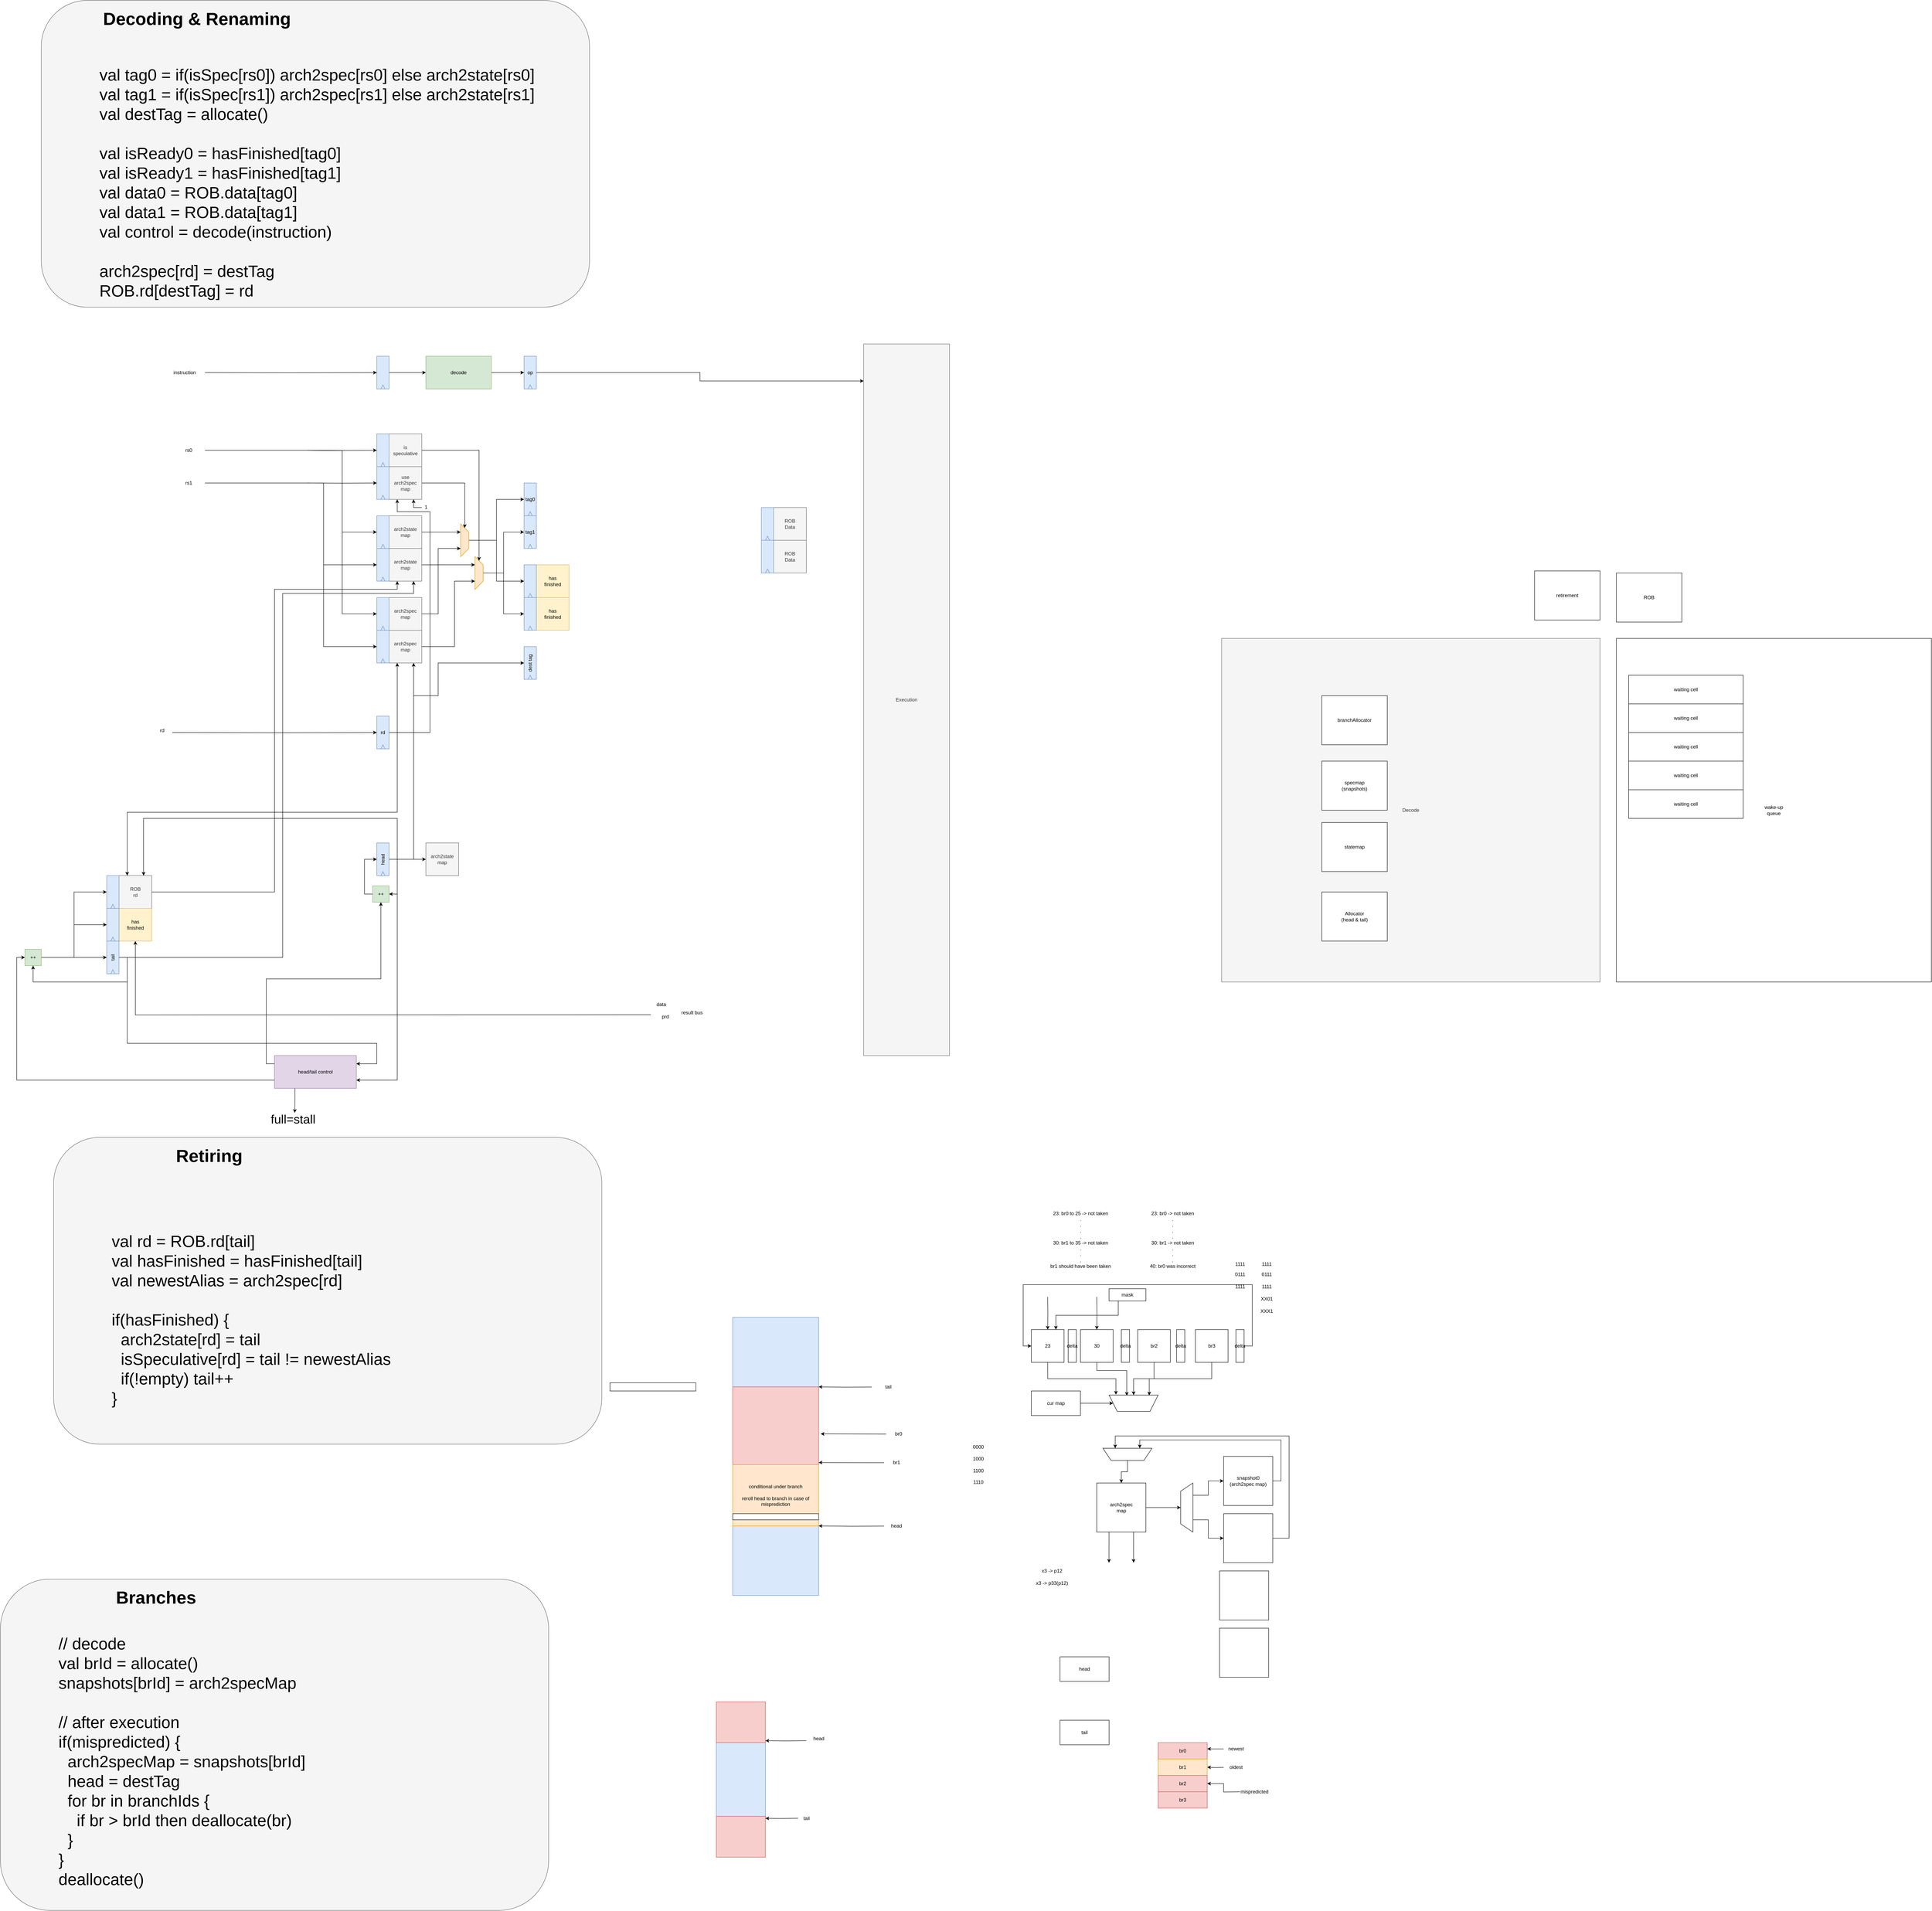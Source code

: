 <mxfile version="20.7.4" type="device"><diagram id="__g0TfonTzCmBBWyso2h" name="Page-1"><mxGraphModel dx="4358" dy="3464" grid="1" gridSize="10" guides="1" tooltips="1" connect="1" arrows="1" fold="1" page="1" pageScale="1" pageWidth="850" pageHeight="1100" math="0" shadow="0"><root><mxCell id="0"/><mxCell id="1" parent="0"/><mxCell id="Qv8bskhtYxNWibmQk5ua-137" value="Decode" style="rounded=0;whiteSpace=wrap;html=1;fillColor=#f5f5f5;fontColor=#333333;strokeColor=#666666;" parent="1" vertex="1"><mxGeometry x="2235.09" y="940" width="924.91" height="840" as="geometry"/></mxCell><mxCell id="7qlLy7Mz_lEwMJBJuUpn-19" value="" style="rounded=1;whiteSpace=wrap;html=1;fontSize=40;fillColor=#f5f5f5;fontColor=#333333;strokeColor=#666666;" parent="1" vertex="1"><mxGeometry x="-650.09" y="-620" width="1340.09" height="750" as="geometry"/></mxCell><mxCell id="EKfL-BwjNIBpNO0MJgjR-17" style="edgeStyle=orthogonalEdgeStyle;rounded=0;orthogonalLoop=1;jettySize=auto;html=1;exitX=1;exitY=0.5;exitDx=0;exitDy=0;entryX=0;entryY=0.5;entryDx=0;entryDy=0;" parent="1" source="EKfL-BwjNIBpNO0MJgjR-1" target="EKfL-BwjNIBpNO0MJgjR-14" edge="1"><mxGeometry relative="1" as="geometry"/></mxCell><mxCell id="EKfL-BwjNIBpNO0MJgjR-1" value="is&lt;br&gt;speculative" style="rounded=0;whiteSpace=wrap;html=1;fillColor=#f5f5f5;fontColor=#333333;strokeColor=#666666;" parent="1" vertex="1"><mxGeometry x="200" y="440" width="80" height="80" as="geometry"/></mxCell><mxCell id="EKfL-BwjNIBpNO0MJgjR-16" style="edgeStyle=orthogonalEdgeStyle;rounded=0;orthogonalLoop=1;jettySize=auto;html=1;exitX=1;exitY=0.5;exitDx=0;exitDy=0;entryX=0;entryY=0.5;entryDx=0;entryDy=0;" parent="1" source="EKfL-BwjNIBpNO0MJgjR-2" target="EKfL-BwjNIBpNO0MJgjR-12" edge="1"><mxGeometry relative="1" as="geometry"><Array as="points"><mxPoint x="385" y="560"/></Array></mxGeometry></mxCell><mxCell id="Qv8bskhtYxNWibmQk5ua-10" style="edgeStyle=orthogonalEdgeStyle;rounded=0;orthogonalLoop=1;jettySize=auto;html=1;exitX=0.75;exitY=1;exitDx=0;exitDy=0;entryX=0.75;entryY=1;entryDx=0;entryDy=0;" parent="1" target="EKfL-BwjNIBpNO0MJgjR-2" edge="1"><mxGeometry relative="1" as="geometry"><mxPoint x="280" y="620" as="sourcePoint"/></mxGeometry></mxCell><mxCell id="EKfL-BwjNIBpNO0MJgjR-2" value="use&lt;br style=&quot;border-color: var(--border-color);&quot;&gt;arch2spec&lt;br style=&quot;border-color: var(--border-color);&quot;&gt;map" style="rounded=0;whiteSpace=wrap;html=1;fillColor=#f5f5f5;fontColor=#333333;strokeColor=#666666;" parent="1" vertex="1"><mxGeometry x="200" y="520" width="80" height="80" as="geometry"/></mxCell><mxCell id="EKfL-BwjNIBpNO0MJgjR-25" style="edgeStyle=orthogonalEdgeStyle;rounded=0;orthogonalLoop=1;jettySize=auto;html=1;exitX=1;exitY=0.5;exitDx=0;exitDy=0;entryX=0.75;entryY=1;entryDx=0;entryDy=0;" parent="1" source="EKfL-BwjNIBpNO0MJgjR-4" target="EKfL-BwjNIBpNO0MJgjR-14" edge="1"><mxGeometry relative="1" as="geometry"><Array as="points"><mxPoint x="360" y="960"/><mxPoint x="360" y="800"/></Array></mxGeometry></mxCell><mxCell id="EKfL-BwjNIBpNO0MJgjR-4" value="arch2spec&lt;br&gt;map" style="rounded=0;whiteSpace=wrap;html=1;fillColor=#f5f5f5;strokeColor=#666666;fontColor=#333333;" parent="1" vertex="1"><mxGeometry x="200" y="920" width="80" height="80" as="geometry"/></mxCell><mxCell id="EKfL-BwjNIBpNO0MJgjR-24" style="edgeStyle=orthogonalEdgeStyle;rounded=0;orthogonalLoop=1;jettySize=auto;html=1;exitX=1;exitY=0.5;exitDx=0;exitDy=0;entryX=0.75;entryY=1;entryDx=0;entryDy=0;" parent="1" source="EKfL-BwjNIBpNO0MJgjR-5" target="EKfL-BwjNIBpNO0MJgjR-12" edge="1"><mxGeometry relative="1" as="geometry"><Array as="points"><mxPoint x="320" y="880"/><mxPoint x="320" y="720"/></Array></mxGeometry></mxCell><mxCell id="EKfL-BwjNIBpNO0MJgjR-5" value="arch2spec&lt;br&gt;map" style="rounded=0;whiteSpace=wrap;html=1;fillColor=#f5f5f5;strokeColor=#666666;fontColor=#333333;" parent="1" vertex="1"><mxGeometry x="200" y="840" width="80" height="80" as="geometry"/></mxCell><mxCell id="EKfL-BwjNIBpNO0MJgjR-22" style="edgeStyle=orthogonalEdgeStyle;rounded=0;orthogonalLoop=1;jettySize=auto;html=1;exitX=1;exitY=0.5;exitDx=0;exitDy=0;entryX=0.25;entryY=1;entryDx=0;entryDy=0;" parent="1" source="EKfL-BwjNIBpNO0MJgjR-6" target="EKfL-BwjNIBpNO0MJgjR-12" edge="1"><mxGeometry relative="1" as="geometry"/></mxCell><mxCell id="EKfL-BwjNIBpNO0MJgjR-6" value="arch2state&lt;br&gt;map" style="rounded=0;whiteSpace=wrap;html=1;fillColor=#f5f5f5;fontColor=#333333;strokeColor=#666666;" parent="1" vertex="1"><mxGeometry x="200" y="640" width="80" height="80" as="geometry"/></mxCell><mxCell id="EKfL-BwjNIBpNO0MJgjR-23" style="edgeStyle=orthogonalEdgeStyle;rounded=0;orthogonalLoop=1;jettySize=auto;html=1;exitX=1;exitY=0.5;exitDx=0;exitDy=0;entryX=0.25;entryY=1;entryDx=0;entryDy=0;" parent="1" source="EKfL-BwjNIBpNO0MJgjR-7" target="EKfL-BwjNIBpNO0MJgjR-14" edge="1"><mxGeometry relative="1" as="geometry"/></mxCell><mxCell id="EKfL-BwjNIBpNO0MJgjR-7" value="arch2state&lt;br&gt;map" style="rounded=0;whiteSpace=wrap;html=1;fillColor=#f5f5f5;fontColor=#333333;strokeColor=#666666;" parent="1" vertex="1"><mxGeometry x="200" y="720" width="80" height="80" as="geometry"/></mxCell><mxCell id="EKfL-BwjNIBpNO0MJgjR-8" value="ROB&lt;br&gt;Data" style="rounded=0;whiteSpace=wrap;html=1;fillColor=#f5f5f5;fontColor=#333333;strokeColor=#666666;" parent="1" vertex="1"><mxGeometry x="1140" y="620" width="80" height="80" as="geometry"/></mxCell><mxCell id="EKfL-BwjNIBpNO0MJgjR-9" value="ROB&lt;br&gt;Data" style="rounded=0;whiteSpace=wrap;html=1;fillColor=#f5f5f5;fontColor=#333333;strokeColor=#666666;" parent="1" vertex="1"><mxGeometry x="1140" y="700" width="80" height="80" as="geometry"/></mxCell><mxCell id="EKfL-BwjNIBpNO0MJgjR-10" value="has&lt;br&gt;finished" style="rounded=0;whiteSpace=wrap;html=1;fillColor=#fff2cc;strokeColor=#d6b656;" parent="1" vertex="1"><mxGeometry x="560" y="760" width="80" height="80" as="geometry"/></mxCell><mxCell id="EKfL-BwjNIBpNO0MJgjR-11" value="has&lt;br style=&quot;border-color: var(--border-color);&quot;&gt;finished" style="rounded=0;whiteSpace=wrap;html=1;fillColor=#fff2cc;strokeColor=#d6b656;" parent="1" vertex="1"><mxGeometry x="560" y="840" width="80" height="80" as="geometry"/></mxCell><mxCell id="EKfL-BwjNIBpNO0MJgjR-55" style="edgeStyle=orthogonalEdgeStyle;rounded=0;orthogonalLoop=1;jettySize=auto;html=1;exitX=0.5;exitY=0;exitDx=0;exitDy=0;entryX=0;entryY=0.5;entryDx=0;entryDy=0;" parent="1" source="EKfL-BwjNIBpNO0MJgjR-12" target="EKfL-BwjNIBpNO0MJgjR-45" edge="1"><mxGeometry relative="1" as="geometry"/></mxCell><mxCell id="EKfL-BwjNIBpNO0MJgjR-56" style="edgeStyle=orthogonalEdgeStyle;rounded=0;orthogonalLoop=1;jettySize=auto;html=1;exitX=0.5;exitY=0;exitDx=0;exitDy=0;entryX=0;entryY=0.5;entryDx=0;entryDy=0;" parent="1" source="EKfL-BwjNIBpNO0MJgjR-12" target="EKfL-BwjNIBpNO0MJgjR-49" edge="1"><mxGeometry relative="1" as="geometry"/></mxCell><mxCell id="EKfL-BwjNIBpNO0MJgjR-12" value="" style="shape=trapezoid;perimeter=trapezoidPerimeter;whiteSpace=wrap;html=1;fixedSize=1;rotation=90;fillColor=#ffe6cc;strokeColor=#d79b00;" parent="1" vertex="1"><mxGeometry x="345" y="690" width="80" height="20" as="geometry"/></mxCell><mxCell id="EKfL-BwjNIBpNO0MJgjR-53" style="edgeStyle=orthogonalEdgeStyle;rounded=0;orthogonalLoop=1;jettySize=auto;html=1;exitX=0.5;exitY=0;exitDx=0;exitDy=0;entryX=0;entryY=0.5;entryDx=0;entryDy=0;" parent="1" source="EKfL-BwjNIBpNO0MJgjR-14" target="EKfL-BwjNIBpNO0MJgjR-47" edge="1"><mxGeometry relative="1" as="geometry"/></mxCell><mxCell id="EKfL-BwjNIBpNO0MJgjR-54" style="edgeStyle=orthogonalEdgeStyle;rounded=0;orthogonalLoop=1;jettySize=auto;html=1;exitX=0.5;exitY=0;exitDx=0;exitDy=0;entryX=0;entryY=0.5;entryDx=0;entryDy=0;" parent="1" source="EKfL-BwjNIBpNO0MJgjR-14" target="EKfL-BwjNIBpNO0MJgjR-51" edge="1"><mxGeometry relative="1" as="geometry"/></mxCell><mxCell id="EKfL-BwjNIBpNO0MJgjR-14" value="" style="shape=trapezoid;perimeter=trapezoidPerimeter;whiteSpace=wrap;html=1;fixedSize=1;rotation=90;fillColor=#ffe6cc;strokeColor=#d79b00;" parent="1" vertex="1"><mxGeometry x="380" y="770" width="80" height="20" as="geometry"/></mxCell><mxCell id="EKfL-BwjNIBpNO0MJgjR-136" style="edgeStyle=orthogonalEdgeStyle;rounded=0;orthogonalLoop=1;jettySize=auto;html=1;exitX=0;exitY=0.5;exitDx=0;exitDy=0;entryX=0;entryY=0.5;entryDx=0;entryDy=0;" parent="1" target="EKfL-BwjNIBpNO0MJgjR-31" edge="1"><mxGeometry relative="1" as="geometry"><mxPoint y="479.889" as="sourcePoint"/></mxGeometry></mxCell><mxCell id="EKfL-BwjNIBpNO0MJgjR-31" value="" style="rounded=0;whiteSpace=wrap;html=1;fillColor=#dae8fc;strokeColor=#6c8ebf;" parent="1" vertex="1"><mxGeometry x="170" y="440" width="30" height="80" as="geometry"/></mxCell><mxCell id="EKfL-BwjNIBpNO0MJgjR-32" value="" style="triangle;whiteSpace=wrap;html=1;rotation=-90;fillColor=#dae8fc;strokeColor=#6c8ebf;" parent="1" vertex="1"><mxGeometry x="180" y="510" width="10" height="10" as="geometry"/></mxCell><mxCell id="EKfL-BwjNIBpNO0MJgjR-137" style="edgeStyle=orthogonalEdgeStyle;rounded=0;orthogonalLoop=1;jettySize=auto;html=1;exitX=0;exitY=0.5;exitDx=0;exitDy=0;entryX=0;entryY=0.5;entryDx=0;entryDy=0;" parent="1" target="EKfL-BwjNIBpNO0MJgjR-33" edge="1"><mxGeometry relative="1" as="geometry"><mxPoint y="559.889" as="sourcePoint"/></mxGeometry></mxCell><mxCell id="EKfL-BwjNIBpNO0MJgjR-33" value="" style="rounded=0;whiteSpace=wrap;html=1;fillColor=#dae8fc;strokeColor=#6c8ebf;" parent="1" vertex="1"><mxGeometry x="170" y="520" width="30" height="80" as="geometry"/></mxCell><mxCell id="EKfL-BwjNIBpNO0MJgjR-34" value="" style="triangle;whiteSpace=wrap;html=1;rotation=-90;fillColor=#dae8fc;strokeColor=#6c8ebf;" parent="1" vertex="1"><mxGeometry x="180" y="590" width="10" height="10" as="geometry"/></mxCell><mxCell id="EKfL-BwjNIBpNO0MJgjR-138" style="edgeStyle=orthogonalEdgeStyle;rounded=0;orthogonalLoop=1;jettySize=auto;html=1;exitX=0;exitY=0.5;exitDx=0;exitDy=0;entryX=0;entryY=0.5;entryDx=0;entryDy=0;" parent="1" target="EKfL-BwjNIBpNO0MJgjR-35" edge="1"><mxGeometry relative="1" as="geometry"><mxPoint y="480" as="sourcePoint"/></mxGeometry></mxCell><mxCell id="EKfL-BwjNIBpNO0MJgjR-35" value="" style="rounded=0;whiteSpace=wrap;html=1;fillColor=#dae8fc;strokeColor=#6c8ebf;" parent="1" vertex="1"><mxGeometry x="170" y="640" width="30" height="80" as="geometry"/></mxCell><mxCell id="EKfL-BwjNIBpNO0MJgjR-36" value="" style="triangle;whiteSpace=wrap;html=1;rotation=-90;fillColor=#dae8fc;strokeColor=#6c8ebf;" parent="1" vertex="1"><mxGeometry x="180" y="710" width="10" height="10" as="geometry"/></mxCell><mxCell id="EKfL-BwjNIBpNO0MJgjR-139" style="edgeStyle=orthogonalEdgeStyle;rounded=0;orthogonalLoop=1;jettySize=auto;html=1;exitX=0;exitY=0.5;exitDx=0;exitDy=0;entryX=0;entryY=0.5;entryDx=0;entryDy=0;" parent="1" target="EKfL-BwjNIBpNO0MJgjR-37" edge="1"><mxGeometry relative="1" as="geometry"><mxPoint y="560" as="sourcePoint"/><Array as="points"><mxPoint x="40" y="560"/><mxPoint x="40" y="760"/></Array></mxGeometry></mxCell><mxCell id="EKfL-BwjNIBpNO0MJgjR-37" value="" style="rounded=0;whiteSpace=wrap;html=1;fillColor=#dae8fc;strokeColor=#6c8ebf;" parent="1" vertex="1"><mxGeometry x="170" y="720" width="30" height="80" as="geometry"/></mxCell><mxCell id="EKfL-BwjNIBpNO0MJgjR-38" value="" style="triangle;whiteSpace=wrap;html=1;rotation=-90;fillColor=#dae8fc;strokeColor=#6c8ebf;" parent="1" vertex="1"><mxGeometry x="180" y="790" width="10" height="10" as="geometry"/></mxCell><mxCell id="EKfL-BwjNIBpNO0MJgjR-140" style="edgeStyle=orthogonalEdgeStyle;rounded=0;orthogonalLoop=1;jettySize=auto;html=1;exitX=0;exitY=0.5;exitDx=0;exitDy=0;entryX=0;entryY=0.5;entryDx=0;entryDy=0;" parent="1" target="EKfL-BwjNIBpNO0MJgjR-39" edge="1"><mxGeometry relative="1" as="geometry"><mxPoint y="480" as="sourcePoint"/></mxGeometry></mxCell><mxCell id="EKfL-BwjNIBpNO0MJgjR-39" value="" style="rounded=0;whiteSpace=wrap;html=1;fillColor=#dae8fc;strokeColor=#6c8ebf;" parent="1" vertex="1"><mxGeometry x="170" y="840" width="30" height="80" as="geometry"/></mxCell><mxCell id="EKfL-BwjNIBpNO0MJgjR-40" value="" style="triangle;whiteSpace=wrap;html=1;rotation=-90;fillColor=#dae8fc;strokeColor=#6c8ebf;" parent="1" vertex="1"><mxGeometry x="180" y="910" width="10" height="10" as="geometry"/></mxCell><mxCell id="EKfL-BwjNIBpNO0MJgjR-141" style="edgeStyle=orthogonalEdgeStyle;rounded=0;orthogonalLoop=1;jettySize=auto;html=1;exitX=0;exitY=0.5;exitDx=0;exitDy=0;entryX=0;entryY=0.5;entryDx=0;entryDy=0;" parent="1" target="EKfL-BwjNIBpNO0MJgjR-41" edge="1"><mxGeometry relative="1" as="geometry"><mxPoint y="560" as="sourcePoint"/><Array as="points"><mxPoint x="40" y="560"/><mxPoint x="40" y="960"/></Array></mxGeometry></mxCell><mxCell id="EKfL-BwjNIBpNO0MJgjR-41" value="" style="rounded=0;whiteSpace=wrap;html=1;fillColor=#dae8fc;strokeColor=#6c8ebf;" parent="1" vertex="1"><mxGeometry x="170" y="920" width="30" height="80" as="geometry"/></mxCell><mxCell id="EKfL-BwjNIBpNO0MJgjR-42" value="" style="triangle;whiteSpace=wrap;html=1;rotation=-90;fillColor=#dae8fc;strokeColor=#6c8ebf;" parent="1" vertex="1"><mxGeometry x="180" y="990" width="10" height="10" as="geometry"/></mxCell><mxCell id="EKfL-BwjNIBpNO0MJgjR-45" value="tag0" style="rounded=0;whiteSpace=wrap;html=1;fillColor=#dae8fc;strokeColor=#6c8ebf;" parent="1" vertex="1"><mxGeometry x="530" y="560" width="30" height="80" as="geometry"/></mxCell><mxCell id="EKfL-BwjNIBpNO0MJgjR-46" value="" style="triangle;whiteSpace=wrap;html=1;rotation=-90;fillColor=#dae8fc;strokeColor=#6c8ebf;" parent="1" vertex="1"><mxGeometry x="540" y="630" width="10" height="10" as="geometry"/></mxCell><mxCell id="EKfL-BwjNIBpNO0MJgjR-47" value="tag1" style="rounded=0;whiteSpace=wrap;html=1;fillColor=#dae8fc;strokeColor=#6c8ebf;" parent="1" vertex="1"><mxGeometry x="530" y="640" width="30" height="80" as="geometry"/></mxCell><mxCell id="EKfL-BwjNIBpNO0MJgjR-48" value="" style="triangle;whiteSpace=wrap;html=1;rotation=-90;fillColor=#dae8fc;strokeColor=#6c8ebf;" parent="1" vertex="1"><mxGeometry x="540" y="710" width="10" height="10" as="geometry"/></mxCell><mxCell id="EKfL-BwjNIBpNO0MJgjR-49" value="" style="rounded=0;whiteSpace=wrap;html=1;fillColor=#dae8fc;strokeColor=#6c8ebf;" parent="1" vertex="1"><mxGeometry x="530" y="760" width="30" height="80" as="geometry"/></mxCell><mxCell id="EKfL-BwjNIBpNO0MJgjR-50" value="" style="triangle;whiteSpace=wrap;html=1;rotation=-90;fillColor=#dae8fc;strokeColor=#6c8ebf;" parent="1" vertex="1"><mxGeometry x="540" y="830" width="10" height="10" as="geometry"/></mxCell><mxCell id="EKfL-BwjNIBpNO0MJgjR-51" value="" style="rounded=0;whiteSpace=wrap;html=1;fillColor=#dae8fc;strokeColor=#6c8ebf;" parent="1" vertex="1"><mxGeometry x="530" y="840" width="30" height="80" as="geometry"/></mxCell><mxCell id="EKfL-BwjNIBpNO0MJgjR-52" value="" style="triangle;whiteSpace=wrap;html=1;rotation=-90;fillColor=#dae8fc;strokeColor=#6c8ebf;" parent="1" vertex="1"><mxGeometry x="540" y="910" width="10" height="10" as="geometry"/></mxCell><mxCell id="EKfL-BwjNIBpNO0MJgjR-73" style="edgeStyle=orthogonalEdgeStyle;rounded=0;orthogonalLoop=1;jettySize=auto;html=1;exitX=1;exitY=0.5;exitDx=0;exitDy=0;entryX=0;entryY=0.5;entryDx=0;entryDy=0;" parent="1" source="EKfL-BwjNIBpNO0MJgjR-149" target="EKfL-BwjNIBpNO0MJgjR-71" edge="1"><mxGeometry relative="1" as="geometry"><mxPoint x="395" y="1520" as="sourcePoint"/><Array as="points"><mxPoint x="260" y="1480"/><mxPoint x="260" y="1080"/><mxPoint x="320" y="1080"/><mxPoint x="320" y="1000"/></Array></mxGeometry></mxCell><mxCell id="EKfL-BwjNIBpNO0MJgjR-74" style="edgeStyle=orthogonalEdgeStyle;rounded=0;orthogonalLoop=1;jettySize=auto;html=1;exitX=1;exitY=0.5;exitDx=0;exitDy=0;entryX=0.75;entryY=1;entryDx=0;entryDy=0;" parent="1" source="EKfL-BwjNIBpNO0MJgjR-149" target="EKfL-BwjNIBpNO0MJgjR-4" edge="1"><mxGeometry relative="1" as="geometry"><mxPoint x="395" y="1520" as="sourcePoint"/><mxPoint x="260" y="1080" as="targetPoint"/><Array as="points"><mxPoint x="260" y="1480"/></Array></mxGeometry></mxCell><mxCell id="EKfL-BwjNIBpNO0MJgjR-71" value="dest tag" style="rounded=0;whiteSpace=wrap;html=1;fillColor=#dae8fc;strokeColor=#6c8ebf;horizontal=0;" parent="1" vertex="1"><mxGeometry x="530" y="960" width="30" height="80" as="geometry"/></mxCell><mxCell id="EKfL-BwjNIBpNO0MJgjR-72" value="" style="triangle;whiteSpace=wrap;html=1;rotation=-90;fillColor=#dae8fc;strokeColor=#6c8ebf;" parent="1" vertex="1"><mxGeometry x="540" y="1030" width="10" height="10" as="geometry"/></mxCell><mxCell id="EKfL-BwjNIBpNO0MJgjR-118" style="edgeStyle=orthogonalEdgeStyle;rounded=0;orthogonalLoop=1;jettySize=auto;html=1;exitX=1;exitY=0.5;exitDx=0;exitDy=0;entryX=0.5;entryY=1;entryDx=0;entryDy=0;" parent="1" source="EKfL-BwjNIBpNO0MJgjR-96" target="EKfL-BwjNIBpNO0MJgjR-99" edge="1"><mxGeometry relative="1" as="geometry"><mxPoint x="-640" y="1810" as="targetPoint"/><Array as="points"><mxPoint x="-440" y="1720"/><mxPoint x="-440" y="1780"/><mxPoint x="-670" y="1780"/></Array></mxGeometry></mxCell><mxCell id="7qlLy7Mz_lEwMJBJuUpn-13" style="edgeStyle=orthogonalEdgeStyle;rounded=0;orthogonalLoop=1;jettySize=auto;html=1;exitX=1;exitY=0.5;exitDx=0;exitDy=0;entryX=1;entryY=0.25;entryDx=0;entryDy=0;" parent="1" source="EKfL-BwjNIBpNO0MJgjR-96" target="7qlLy7Mz_lEwMJBJuUpn-11" edge="1"><mxGeometry relative="1" as="geometry"><Array as="points"><mxPoint x="-440" y="1720"/><mxPoint x="-440" y="1930"/><mxPoint x="170" y="1930"/><mxPoint x="170" y="1980"/></Array></mxGeometry></mxCell><mxCell id="EKfL-BwjNIBpNO0MJgjR-96" value="tail" style="rounded=0;whiteSpace=wrap;html=1;fillColor=#dae8fc;strokeColor=#6c8ebf;horizontal=0;" parent="1" vertex="1"><mxGeometry x="-490.09" y="1680" width="30" height="80" as="geometry"/></mxCell><mxCell id="EKfL-BwjNIBpNO0MJgjR-97" value="" style="triangle;whiteSpace=wrap;html=1;rotation=-90;fillColor=#dae8fc;strokeColor=#6c8ebf;" parent="1" vertex="1"><mxGeometry x="-480.09" y="1750" width="10" height="10" as="geometry"/></mxCell><mxCell id="EKfL-BwjNIBpNO0MJgjR-119" style="edgeStyle=orthogonalEdgeStyle;rounded=0;orthogonalLoop=1;jettySize=auto;html=1;exitX=1;exitY=0.5;exitDx=0;exitDy=0;entryX=0;entryY=0.5;entryDx=0;entryDy=0;" parent="1" source="EKfL-BwjNIBpNO0MJgjR-99" target="EKfL-BwjNIBpNO0MJgjR-96" edge="1"><mxGeometry relative="1" as="geometry"><Array as="points"><mxPoint x="-620" y="1720"/><mxPoint x="-620" y="1720"/></Array></mxGeometry></mxCell><mxCell id="EKfL-BwjNIBpNO0MJgjR-120" style="edgeStyle=orthogonalEdgeStyle;rounded=0;orthogonalLoop=1;jettySize=auto;html=1;exitX=1;exitY=0.5;exitDx=0;exitDy=0;entryX=0;entryY=0.5;entryDx=0;entryDy=0;" parent="1" source="EKfL-BwjNIBpNO0MJgjR-99" target="EKfL-BwjNIBpNO0MJgjR-101" edge="1"><mxGeometry relative="1" as="geometry"><Array as="points"><mxPoint x="-570" y="1720"/><mxPoint x="-570" y="1560"/></Array></mxGeometry></mxCell><mxCell id="EKfL-BwjNIBpNO0MJgjR-176" style="edgeStyle=orthogonalEdgeStyle;rounded=0;orthogonalLoop=1;jettySize=auto;html=1;exitX=1;exitY=0.5;exitDx=0;exitDy=0;entryX=0;entryY=0.5;entryDx=0;entryDy=0;" parent="1" source="EKfL-BwjNIBpNO0MJgjR-99" target="EKfL-BwjNIBpNO0MJgjR-174" edge="1"><mxGeometry x="-0.091" y="-15" relative="1" as="geometry"><Array as="points"><mxPoint x="-650" y="1720"/><mxPoint x="-570" y="1720"/><mxPoint x="-570" y="1640"/></Array><mxPoint as="offset"/></mxGeometry></mxCell><mxCell id="EKfL-BwjNIBpNO0MJgjR-99" value="++" style="rounded=0;whiteSpace=wrap;html=1;fillColor=#d5e8d4;strokeColor=#82b366;" parent="1" vertex="1"><mxGeometry x="-690.09" y="1700" width="40" height="40" as="geometry"/></mxCell><mxCell id="EKfL-BwjNIBpNO0MJgjR-100" value="ROB&lt;br&gt;rd" style="rounded=0;whiteSpace=wrap;html=1;fillColor=#f5f5f5;fontColor=#333333;strokeColor=#666666;" parent="1" vertex="1"><mxGeometry x="-460.09" y="1520" width="80" height="80" as="geometry"/></mxCell><mxCell id="EKfL-BwjNIBpNO0MJgjR-101" value="" style="rounded=0;whiteSpace=wrap;html=1;fillColor=#dae8fc;strokeColor=#6c8ebf;" parent="1" vertex="1"><mxGeometry x="-490.09" y="1520" width="30" height="80" as="geometry"/></mxCell><mxCell id="EKfL-BwjNIBpNO0MJgjR-102" value="" style="triangle;whiteSpace=wrap;html=1;rotation=-90;fillColor=#dae8fc;strokeColor=#6c8ebf;" parent="1" vertex="1"><mxGeometry x="-480.09" y="1590" width="10" height="10" as="geometry"/></mxCell><mxCell id="EKfL-BwjNIBpNO0MJgjR-121" style="edgeStyle=orthogonalEdgeStyle;rounded=0;orthogonalLoop=1;jettySize=auto;html=1;exitX=1;exitY=0.5;exitDx=0;exitDy=0;entryX=0.75;entryY=1;entryDx=0;entryDy=0;" parent="1" source="EKfL-BwjNIBpNO0MJgjR-96" target="EKfL-BwjNIBpNO0MJgjR-7" edge="1"><mxGeometry relative="1" as="geometry"><mxPoint x="-80.09" y="1719.857" as="targetPoint"/><Array as="points"><mxPoint x="-60" y="1720"/><mxPoint x="-60" y="830"/><mxPoint x="260" y="830"/></Array><mxPoint x="-270.09" y="1720" as="sourcePoint"/></mxGeometry></mxCell><mxCell id="EKfL-BwjNIBpNO0MJgjR-128" style="edgeStyle=orthogonalEdgeStyle;rounded=0;orthogonalLoop=1;jettySize=auto;html=1;exitX=1;exitY=0.5;exitDx=0;exitDy=0;entryX=0;entryY=0.5;entryDx=0;entryDy=0;" parent="1" source="EKfL-BwjNIBpNO0MJgjR-129" target="EKfL-BwjNIBpNO0MJgjR-132" edge="1"><mxGeometry relative="1" as="geometry"/></mxCell><mxCell id="7qlLy7Mz_lEwMJBJuUpn-25" style="edgeStyle=orthogonalEdgeStyle;rounded=0;orthogonalLoop=1;jettySize=auto;html=1;fontSize=43;entryX=0;entryY=0.5;entryDx=0;entryDy=0;" parent="1" target="EKfL-BwjNIBpNO0MJgjR-129" edge="1"><mxGeometry relative="1" as="geometry"><mxPoint x="-250" y="290" as="sourcePoint"/></mxGeometry></mxCell><mxCell id="EKfL-BwjNIBpNO0MJgjR-129" value="" style="rounded=0;whiteSpace=wrap;html=1;fillColor=#dae8fc;strokeColor=#6c8ebf;" parent="1" vertex="1"><mxGeometry x="170" y="250" width="30" height="80" as="geometry"/></mxCell><mxCell id="EKfL-BwjNIBpNO0MJgjR-130" value="" style="triangle;whiteSpace=wrap;html=1;rotation=-90;fillColor=#dae8fc;strokeColor=#6c8ebf;" parent="1" vertex="1"><mxGeometry x="180" y="320" width="10" height="10" as="geometry"/></mxCell><mxCell id="EKfL-BwjNIBpNO0MJgjR-131" style="edgeStyle=orthogonalEdgeStyle;rounded=0;orthogonalLoop=1;jettySize=auto;html=1;exitX=1;exitY=0.5;exitDx=0;exitDy=0;entryX=0;entryY=0.5;entryDx=0;entryDy=0;" parent="1" source="EKfL-BwjNIBpNO0MJgjR-132" target="EKfL-BwjNIBpNO0MJgjR-133" edge="1"><mxGeometry relative="1" as="geometry"/></mxCell><mxCell id="EKfL-BwjNIBpNO0MJgjR-132" value="decode" style="rounded=0;whiteSpace=wrap;html=1;fillColor=#d5e8d4;strokeColor=#82b366;" parent="1" vertex="1"><mxGeometry x="290" y="250" width="160" height="80" as="geometry"/></mxCell><mxCell id="7qlLy7Mz_lEwMJBJuUpn-2" style="edgeStyle=orthogonalEdgeStyle;rounded=0;orthogonalLoop=1;jettySize=auto;html=1;exitX=1;exitY=0.5;exitDx=0;exitDy=0;entryX=0;entryY=0.052;entryDx=0;entryDy=0;entryPerimeter=0;" parent="1" source="EKfL-BwjNIBpNO0MJgjR-133" target="7qlLy7Mz_lEwMJBJuUpn-1" edge="1"><mxGeometry relative="1" as="geometry"/></mxCell><mxCell id="EKfL-BwjNIBpNO0MJgjR-133" value="op" style="rounded=0;whiteSpace=wrap;html=1;fillColor=#dae8fc;strokeColor=#6c8ebf;" parent="1" vertex="1"><mxGeometry x="530" y="250" width="30" height="80" as="geometry"/></mxCell><mxCell id="EKfL-BwjNIBpNO0MJgjR-134" value="" style="triangle;whiteSpace=wrap;html=1;rotation=-90;fillColor=#dae8fc;strokeColor=#6c8ebf;" parent="1" vertex="1"><mxGeometry x="540" y="320" width="10" height="10" as="geometry"/></mxCell><mxCell id="EKfL-BwjNIBpNO0MJgjR-144" style="edgeStyle=orthogonalEdgeStyle;rounded=0;orthogonalLoop=1;jettySize=auto;html=1;entryX=0;entryY=0.5;entryDx=0;entryDy=0;" parent="1" target="EKfL-BwjNIBpNO0MJgjR-142" edge="1"><mxGeometry relative="1" as="geometry"><mxPoint x="-330" y="1170" as="sourcePoint"/></mxGeometry></mxCell><mxCell id="EKfL-BwjNIBpNO0MJgjR-145" style="edgeStyle=orthogonalEdgeStyle;rounded=0;orthogonalLoop=1;jettySize=auto;html=1;exitX=1;exitY=0.5;exitDx=0;exitDy=0;entryX=0.25;entryY=1;entryDx=0;entryDy=0;" parent="1" source="EKfL-BwjNIBpNO0MJgjR-142" target="EKfL-BwjNIBpNO0MJgjR-4" edge="1"><mxGeometry relative="1" as="geometry"><mxPoint x="220" y="1080" as="targetPoint"/></mxGeometry></mxCell><mxCell id="EKfL-BwjNIBpNO0MJgjR-160" style="edgeStyle=orthogonalEdgeStyle;rounded=0;orthogonalLoop=1;jettySize=auto;html=1;exitX=1;exitY=0.5;exitDx=0;exitDy=0;entryX=0.25;entryY=0;entryDx=0;entryDy=0;" parent="1" source="EKfL-BwjNIBpNO0MJgjR-142" target="EKfL-BwjNIBpNO0MJgjR-100" edge="1"><mxGeometry relative="1" as="geometry"/></mxCell><mxCell id="Qv8bskhtYxNWibmQk5ua-13" style="edgeStyle=orthogonalEdgeStyle;rounded=0;orthogonalLoop=1;jettySize=auto;html=1;exitX=1;exitY=0.5;exitDx=0;exitDy=0;entryX=0.25;entryY=1;entryDx=0;entryDy=0;" parent="1" source="EKfL-BwjNIBpNO0MJgjR-142" target="EKfL-BwjNIBpNO0MJgjR-2" edge="1"><mxGeometry relative="1" as="geometry"><Array as="points"><mxPoint x="300" y="1170"/><mxPoint x="300" y="630"/><mxPoint x="220" y="630"/></Array></mxGeometry></mxCell><mxCell id="EKfL-BwjNIBpNO0MJgjR-142" value="rd" style="rounded=0;whiteSpace=wrap;html=1;fillColor=#dae8fc;strokeColor=#6c8ebf;" parent="1" vertex="1"><mxGeometry x="170" y="1130" width="30" height="80" as="geometry"/></mxCell><mxCell id="EKfL-BwjNIBpNO0MJgjR-143" value="" style="triangle;whiteSpace=wrap;html=1;rotation=-90;fillColor=#dae8fc;strokeColor=#6c8ebf;" parent="1" vertex="1"><mxGeometry x="180" y="1200" width="10" height="10" as="geometry"/></mxCell><mxCell id="EKfL-BwjNIBpNO0MJgjR-146" value="rs0" style="text;html=1;align=center;verticalAlign=middle;resizable=0;points=[];autosize=1;strokeColor=none;fillColor=none;" parent="1" vertex="1"><mxGeometry x="-310.09" y="465" width="40" height="30" as="geometry"/></mxCell><mxCell id="EKfL-BwjNIBpNO0MJgjR-147" value="rs1" style="text;html=1;align=center;verticalAlign=middle;resizable=0;points=[];autosize=1;strokeColor=none;fillColor=none;" parent="1" vertex="1"><mxGeometry x="-310.09" y="545" width="40" height="30" as="geometry"/></mxCell><mxCell id="EKfL-BwjNIBpNO0MJgjR-148" value="rd" style="text;html=1;align=center;verticalAlign=middle;resizable=0;points=[];autosize=1;strokeColor=none;fillColor=none;" parent="1" vertex="1"><mxGeometry x="-370" y="1150" width="30" height="30" as="geometry"/></mxCell><mxCell id="EKfL-BwjNIBpNO0MJgjR-152" style="edgeStyle=orthogonalEdgeStyle;rounded=0;orthogonalLoop=1;jettySize=auto;html=1;exitX=1;exitY=0.5;exitDx=0;exitDy=0;entryX=1;entryY=0.5;entryDx=0;entryDy=0;" parent="1" source="EKfL-BwjNIBpNO0MJgjR-149" target="EKfL-BwjNIBpNO0MJgjR-151" edge="1"><mxGeometry relative="1" as="geometry"/></mxCell><mxCell id="EKfL-BwjNIBpNO0MJgjR-161" style="edgeStyle=orthogonalEdgeStyle;rounded=0;orthogonalLoop=1;jettySize=auto;html=1;exitX=1;exitY=0.5;exitDx=0;exitDy=0;entryX=0.75;entryY=0;entryDx=0;entryDy=0;" parent="1" source="EKfL-BwjNIBpNO0MJgjR-149" target="EKfL-BwjNIBpNO0MJgjR-100" edge="1"><mxGeometry relative="1" as="geometry"><Array as="points"><mxPoint x="220" y="1480"/><mxPoint x="220" y="1380"/><mxPoint x="-400" y="1380"/></Array></mxGeometry></mxCell><mxCell id="7qlLy7Mz_lEwMJBJuUpn-12" style="edgeStyle=orthogonalEdgeStyle;rounded=0;orthogonalLoop=1;jettySize=auto;html=1;exitX=1;exitY=0.5;exitDx=0;exitDy=0;entryX=1;entryY=0.75;entryDx=0;entryDy=0;" parent="1" source="EKfL-BwjNIBpNO0MJgjR-149" target="7qlLy7Mz_lEwMJBJuUpn-11" edge="1"><mxGeometry relative="1" as="geometry"/></mxCell><mxCell id="Qv8bskhtYxNWibmQk5ua-128" style="edgeStyle=orthogonalEdgeStyle;rounded=0;orthogonalLoop=1;jettySize=auto;html=1;exitX=1;exitY=0.5;exitDx=0;exitDy=0;entryX=0;entryY=0.5;entryDx=0;entryDy=0;" parent="1" source="EKfL-BwjNIBpNO0MJgjR-149" target="Qv8bskhtYxNWibmQk5ua-127" edge="1"><mxGeometry relative="1" as="geometry"/></mxCell><mxCell id="EKfL-BwjNIBpNO0MJgjR-149" value="head" style="rounded=0;whiteSpace=wrap;html=1;fillColor=#dae8fc;strokeColor=#6c8ebf;horizontal=0;" parent="1" vertex="1"><mxGeometry x="170" y="1440" width="30" height="80" as="geometry"/></mxCell><mxCell id="EKfL-BwjNIBpNO0MJgjR-150" value="" style="triangle;whiteSpace=wrap;html=1;rotation=-90;fillColor=#dae8fc;strokeColor=#6c8ebf;" parent="1" vertex="1"><mxGeometry x="180" y="1510" width="10" height="10" as="geometry"/></mxCell><mxCell id="EKfL-BwjNIBpNO0MJgjR-153" style="edgeStyle=orthogonalEdgeStyle;rounded=0;orthogonalLoop=1;jettySize=auto;html=1;exitX=0;exitY=0.5;exitDx=0;exitDy=0;entryX=0;entryY=0.5;entryDx=0;entryDy=0;" parent="1" source="EKfL-BwjNIBpNO0MJgjR-151" target="EKfL-BwjNIBpNO0MJgjR-149" edge="1"><mxGeometry relative="1" as="geometry"/></mxCell><mxCell id="EKfL-BwjNIBpNO0MJgjR-151" value="++" style="rounded=0;whiteSpace=wrap;html=1;fillColor=#d5e8d4;strokeColor=#82b366;" parent="1" vertex="1"><mxGeometry x="160" y="1545" width="40" height="40" as="geometry"/></mxCell><mxCell id="EKfL-BwjNIBpNO0MJgjR-159" style="edgeStyle=orthogonalEdgeStyle;rounded=0;orthogonalLoop=1;jettySize=auto;html=1;entryX=0.25;entryY=1;entryDx=0;entryDy=0;exitX=1;exitY=0.5;exitDx=0;exitDy=0;" parent="1" source="EKfL-BwjNIBpNO0MJgjR-100" target="EKfL-BwjNIBpNO0MJgjR-7" edge="1"><mxGeometry relative="1" as="geometry"><Array as="points"><mxPoint x="-80" y="1560"/><mxPoint x="-80" y="820"/><mxPoint x="220" y="820"/></Array><mxPoint x="-80" y="1340" as="sourcePoint"/></mxGeometry></mxCell><mxCell id="EKfL-BwjNIBpNO0MJgjR-182" style="edgeStyle=orthogonalEdgeStyle;rounded=0;orthogonalLoop=1;jettySize=auto;html=1;entryX=0.5;entryY=1;entryDx=0;entryDy=0;" parent="1" target="EKfL-BwjNIBpNO0MJgjR-173" edge="1"><mxGeometry relative="1" as="geometry"><mxPoint x="840" y="1860" as="sourcePoint"/></mxGeometry></mxCell><mxCell id="EKfL-BwjNIBpNO0MJgjR-173" value="has&lt;br&gt;finished" style="rounded=0;whiteSpace=wrap;html=1;fillColor=#fff2cc;strokeColor=#d6b656;" parent="1" vertex="1"><mxGeometry x="-460.09" y="1600" width="80" height="80" as="geometry"/></mxCell><mxCell id="EKfL-BwjNIBpNO0MJgjR-174" value="" style="rounded=0;whiteSpace=wrap;html=1;fillColor=#dae8fc;strokeColor=#6c8ebf;" parent="1" vertex="1"><mxGeometry x="-490.09" y="1600" width="30" height="80" as="geometry"/></mxCell><mxCell id="EKfL-BwjNIBpNO0MJgjR-175" value="" style="triangle;whiteSpace=wrap;html=1;rotation=-90;fillColor=#dae8fc;strokeColor=#6c8ebf;" parent="1" vertex="1"><mxGeometry x="-480.09" y="1670" width="10" height="10" as="geometry"/></mxCell><mxCell id="7qlLy7Mz_lEwMJBJuUpn-1" value="Execution" style="rounded=0;whiteSpace=wrap;html=1;fillColor=#f5f5f5;fontColor=#333333;strokeColor=#666666;" parent="1" vertex="1"><mxGeometry x="1360" y="220" width="210" height="1740" as="geometry"/></mxCell><mxCell id="EKfL-BwjNIBpNO0MJgjR-186" value="prd" style="text;html=1;align=center;verticalAlign=middle;resizable=0;points=[];autosize=1;strokeColor=none;fillColor=none;" parent="1" vertex="1"><mxGeometry x="855" y="1850" width="40" height="30" as="geometry"/></mxCell><mxCell id="EKfL-BwjNIBpNO0MJgjR-190" value="data" style="text;html=1;align=center;verticalAlign=middle;resizable=0;points=[];autosize=1;strokeColor=none;fillColor=none;" parent="1" vertex="1"><mxGeometry x="840" y="1820" width="50" height="30" as="geometry"/></mxCell><mxCell id="7qlLy7Mz_lEwMJBJuUpn-10" value="result bus" style="text;html=1;align=center;verticalAlign=middle;resizable=0;points=[];autosize=1;strokeColor=none;fillColor=none;" parent="1" vertex="1"><mxGeometry x="900" y="1840" width="80" height="30" as="geometry"/></mxCell><mxCell id="7qlLy7Mz_lEwMJBJuUpn-14" style="edgeStyle=orthogonalEdgeStyle;rounded=0;orthogonalLoop=1;jettySize=auto;html=1;exitX=0;exitY=0.25;exitDx=0;exitDy=0;entryX=0.5;entryY=1;entryDx=0;entryDy=0;" parent="1" source="7qlLy7Mz_lEwMJBJuUpn-11" target="EKfL-BwjNIBpNO0MJgjR-151" edge="1"><mxGeometry relative="1" as="geometry"/></mxCell><mxCell id="7qlLy7Mz_lEwMJBJuUpn-15" style="edgeStyle=orthogonalEdgeStyle;rounded=0;orthogonalLoop=1;jettySize=auto;html=1;exitX=0;exitY=0.75;exitDx=0;exitDy=0;entryX=0;entryY=0.5;entryDx=0;entryDy=0;" parent="1" source="7qlLy7Mz_lEwMJBJuUpn-11" target="EKfL-BwjNIBpNO0MJgjR-99" edge="1"><mxGeometry relative="1" as="geometry"/></mxCell><mxCell id="7qlLy7Mz_lEwMJBJuUpn-16" style="edgeStyle=orthogonalEdgeStyle;rounded=0;orthogonalLoop=1;jettySize=auto;html=1;exitX=0.25;exitY=1;exitDx=0;exitDy=0;" parent="1" source="7qlLy7Mz_lEwMJBJuUpn-11" edge="1"><mxGeometry relative="1" as="geometry"><mxPoint x="-30.476" y="2100" as="targetPoint"/></mxGeometry></mxCell><mxCell id="7qlLy7Mz_lEwMJBJuUpn-11" value="head/tail control" style="rounded=0;whiteSpace=wrap;html=1;fillColor=#e1d5e7;strokeColor=#9673a6;" parent="1" vertex="1"><mxGeometry x="-80.09" y="1960" width="200.09" height="80" as="geometry"/></mxCell><mxCell id="7qlLy7Mz_lEwMJBJuUpn-17" value="full=stall" style="text;html=1;align=center;verticalAlign=middle;resizable=0;points=[];autosize=1;strokeColor=none;fillColor=none;fontSize=30;" parent="1" vertex="1"><mxGeometry x="-100" y="2090" width="130" height="50" as="geometry"/></mxCell><mxCell id="7qlLy7Mz_lEwMJBJuUpn-18" value="val tag0 = if(isSpec[rs0]) arch2spec[rs0] else arch2state[rs0]&lt;br&gt;val tag1 = if(isSpec[rs1]) arch2spec[rs1] else arch2state[rs1]&lt;br&gt;val destTag = allocate()&lt;br&gt;&lt;br&gt;val isReady0 = hasFinished[tag0]&lt;br&gt;val isReady1 = hasFinished[tag1]&lt;br&gt;val data0 = ROB.data[tag0]&lt;br&gt;val data1 = ROB.data[tag1]&lt;br&gt;val control = decode(instruction)&lt;br&gt;&lt;br&gt;arch2spec[rd] = destTag&lt;br&gt;ROB.rd[destTag] = rd" style="text;html=1;align=left;verticalAlign=middle;resizable=0;points=[];autosize=1;strokeColor=none;fillColor=none;fontSize=40;" parent="1" vertex="1"><mxGeometry x="-510.09" y="-470" width="1090" height="590" as="geometry"/></mxCell><mxCell id="7qlLy7Mz_lEwMJBJuUpn-20" value="Decoding &amp;amp; Renaming" style="text;html=1;align=center;verticalAlign=middle;resizable=0;points=[];autosize=1;strokeColor=none;fillColor=none;fontSize=43;fontStyle=1" parent="1" vertex="1"><mxGeometry x="-510.09" y="-610" width="480" height="70" as="geometry"/></mxCell><mxCell id="7qlLy7Mz_lEwMJBJuUpn-21" value="" style="rounded=1;whiteSpace=wrap;html=1;fontSize=40;fillColor=#f5f5f5;fontColor=#333333;strokeColor=#666666;" parent="1" vertex="1"><mxGeometry x="-620" y="2160" width="1340.09" height="750" as="geometry"/></mxCell><mxCell id="7qlLy7Mz_lEwMJBJuUpn-22" value="val rd = ROB.rd[tail]&lt;br&gt;val hasFinished = hasFinished[tail]&lt;br&gt;val newestAlias = arch2spec[rd]&lt;br&gt;&lt;br&gt;if(hasFinished) {&lt;br&gt;&amp;nbsp; arch2state[rd] = tail&lt;br&gt;&amp;nbsp; isSpeculative[rd] = tail != newestAlias&lt;br&gt;&amp;nbsp; if(!empty) tail++&lt;br&gt;}" style="text;html=1;align=left;verticalAlign=middle;resizable=0;points=[];autosize=1;strokeColor=none;fillColor=none;fontSize=40;" parent="1" vertex="1"><mxGeometry x="-480" y="2380" width="710" height="450" as="geometry"/></mxCell><mxCell id="7qlLy7Mz_lEwMJBJuUpn-23" value="Retiring" style="text;html=1;align=center;verticalAlign=middle;resizable=0;points=[];autosize=1;strokeColor=none;fillColor=none;fontSize=43;fontStyle=1" parent="1" vertex="1"><mxGeometry x="-335" y="2170" width="190" height="70" as="geometry"/></mxCell><mxCell id="7qlLy7Mz_lEwMJBJuUpn-26" value="instruction" style="text;html=1;align=center;verticalAlign=middle;resizable=0;points=[];autosize=1;strokeColor=none;fillColor=none;fontSize=12;" parent="1" vertex="1"><mxGeometry x="-340" y="275" width="80" height="30" as="geometry"/></mxCell><mxCell id="7qlLy7Mz_lEwMJBJuUpn-27" value="" style="endArrow=none;html=1;rounded=0;fontSize=12;" parent="1" edge="1"><mxGeometry width="50" height="50" relative="1" as="geometry"><mxPoint x="-250" y="480" as="sourcePoint"/><mxPoint y="480" as="targetPoint"/></mxGeometry></mxCell><mxCell id="7qlLy7Mz_lEwMJBJuUpn-28" value="" style="endArrow=none;html=1;rounded=0;fontSize=12;" parent="1" edge="1"><mxGeometry width="50" height="50" relative="1" as="geometry"><mxPoint x="-250" y="560" as="sourcePoint"/><mxPoint y="560" as="targetPoint"/></mxGeometry></mxCell><mxCell id="Qv8bskhtYxNWibmQk5ua-6" value="" style="rounded=0;whiteSpace=wrap;html=1;fillColor=#dae8fc;strokeColor=#6c8ebf;" parent="1" vertex="1"><mxGeometry x="1110" y="620" width="30" height="80" as="geometry"/></mxCell><mxCell id="Qv8bskhtYxNWibmQk5ua-7" value="" style="triangle;whiteSpace=wrap;html=1;rotation=-90;fillColor=#dae8fc;strokeColor=#6c8ebf;" parent="1" vertex="1"><mxGeometry x="1120" y="690" width="10" height="10" as="geometry"/></mxCell><mxCell id="Qv8bskhtYxNWibmQk5ua-8" value="" style="rounded=0;whiteSpace=wrap;html=1;fillColor=#dae8fc;strokeColor=#6c8ebf;" parent="1" vertex="1"><mxGeometry x="1110" y="700" width="30" height="80" as="geometry"/></mxCell><mxCell id="Qv8bskhtYxNWibmQk5ua-9" value="" style="triangle;whiteSpace=wrap;html=1;rotation=-90;fillColor=#dae8fc;strokeColor=#6c8ebf;" parent="1" vertex="1"><mxGeometry x="1120" y="770" width="10" height="10" as="geometry"/></mxCell><mxCell id="Qv8bskhtYxNWibmQk5ua-11" value="1" style="text;html=1;align=center;verticalAlign=middle;resizable=0;points=[];autosize=1;strokeColor=none;fillColor=none;" parent="1" vertex="1"><mxGeometry x="275" y="604" width="30" height="30" as="geometry"/></mxCell><mxCell id="Qv8bskhtYxNWibmQk5ua-14" value="23: br0 to 25 -&amp;gt; not taken&lt;br&gt;.&lt;br&gt;.&lt;br&gt;.&lt;br&gt;.&lt;br&gt;30: br1 to 35 -&amp;gt; not taken&lt;br&gt;.&lt;br&gt;.&lt;br&gt;.&lt;br&gt;br1 should have been taken" style="text;html=1;align=center;verticalAlign=middle;resizable=0;points=[];autosize=1;strokeColor=none;fillColor=none;" parent="1" vertex="1"><mxGeometry x="1804.91" y="2330" width="170" height="160" as="geometry"/></mxCell><mxCell id="Qv8bskhtYxNWibmQk5ua-21" style="edgeStyle=orthogonalEdgeStyle;rounded=0;orthogonalLoop=1;jettySize=auto;html=1;exitX=0.5;exitY=1;exitDx=0;exitDy=0;entryX=0.86;entryY=1.027;entryDx=0;entryDy=0;entryPerimeter=0;" parent="1" source="Qv8bskhtYxNWibmQk5ua-15" target="Qv8bskhtYxNWibmQk5ua-20" edge="1"><mxGeometry relative="1" as="geometry"/></mxCell><mxCell id="Qv8bskhtYxNWibmQk5ua-27" style="edgeStyle=orthogonalEdgeStyle;rounded=0;orthogonalLoop=1;jettySize=auto;html=1;exitX=0.5;exitY=0;exitDx=0;exitDy=0;entryX=0.5;entryY=0;entryDx=0;entryDy=0;" parent="1" target="Qv8bskhtYxNWibmQk5ua-15" edge="1"><mxGeometry relative="1" as="geometry"><mxPoint x="1809.822" y="2550" as="sourcePoint"/></mxGeometry></mxCell><mxCell id="Qv8bskhtYxNWibmQk5ua-15" value="23" style="rounded=0;whiteSpace=wrap;html=1;" parent="1" vertex="1"><mxGeometry x="1770" y="2630" width="79.91" height="80" as="geometry"/></mxCell><mxCell id="Qv8bskhtYxNWibmQk5ua-23" style="edgeStyle=orthogonalEdgeStyle;rounded=0;orthogonalLoop=1;jettySize=auto;html=1;exitX=0.5;exitY=1;exitDx=0;exitDy=0;entryX=0.639;entryY=0.96;entryDx=0;entryDy=0;entryPerimeter=0;" parent="1" source="Qv8bskhtYxNWibmQk5ua-16" target="Qv8bskhtYxNWibmQk5ua-20" edge="1"><mxGeometry relative="1" as="geometry"><Array as="points"><mxPoint x="1929.91" y="2730"/><mxPoint x="2002.91" y="2730"/></Array></mxGeometry></mxCell><mxCell id="Qv8bskhtYxNWibmQk5ua-28" style="edgeStyle=orthogonalEdgeStyle;rounded=0;orthogonalLoop=1;jettySize=auto;html=1;exitX=0.5;exitY=0;exitDx=0;exitDy=0;entryX=0.5;entryY=0;entryDx=0;entryDy=0;" parent="1" target="Qv8bskhtYxNWibmQk5ua-16" edge="1"><mxGeometry relative="1" as="geometry"><mxPoint x="1929.822" y="2550" as="sourcePoint"/></mxGeometry></mxCell><mxCell id="Qv8bskhtYxNWibmQk5ua-16" value="30" style="rounded=0;whiteSpace=wrap;html=1;" parent="1" vertex="1"><mxGeometry x="1890" y="2630" width="79.91" height="80" as="geometry"/></mxCell><mxCell id="Qv8bskhtYxNWibmQk5ua-26" value="" style="edgeStyle=orthogonalEdgeStyle;rounded=0;orthogonalLoop=1;jettySize=auto;html=1;" parent="1" source="Qv8bskhtYxNWibmQk5ua-19" target="Qv8bskhtYxNWibmQk5ua-20" edge="1"><mxGeometry relative="1" as="geometry"/></mxCell><mxCell id="Qv8bskhtYxNWibmQk5ua-19" value="cur map" style="rounded=0;whiteSpace=wrap;html=1;" parent="1" vertex="1"><mxGeometry x="1770" y="2780" width="120" height="60" as="geometry"/></mxCell><mxCell id="Qv8bskhtYxNWibmQk5ua-20" value="" style="shape=trapezoid;perimeter=trapezoidPerimeter;whiteSpace=wrap;html=1;fixedSize=1;direction=west;" parent="1" vertex="1"><mxGeometry x="1959.91" y="2790" width="120" height="40" as="geometry"/></mxCell><mxCell id="Qv8bskhtYxNWibmQk5ua-34" style="edgeStyle=orthogonalEdgeStyle;rounded=0;orthogonalLoop=1;jettySize=auto;html=1;exitX=0.5;exitY=1;exitDx=0;exitDy=0;" parent="1" source="Qv8bskhtYxNWibmQk5ua-32" target="Qv8bskhtYxNWibmQk5ua-20" edge="1"><mxGeometry relative="1" as="geometry"/></mxCell><mxCell id="Qv8bskhtYxNWibmQk5ua-32" value="br2" style="rounded=0;whiteSpace=wrap;html=1;" parent="1" vertex="1"><mxGeometry x="2029.91" y="2630" width="79.91" height="80" as="geometry"/></mxCell><mxCell id="Qv8bskhtYxNWibmQk5ua-35" style="edgeStyle=orthogonalEdgeStyle;rounded=0;orthogonalLoop=1;jettySize=auto;html=1;exitX=0.5;exitY=1;exitDx=0;exitDy=0;entryX=0.181;entryY=0.975;entryDx=0;entryDy=0;entryPerimeter=0;" parent="1" source="Qv8bskhtYxNWibmQk5ua-33" target="Qv8bskhtYxNWibmQk5ua-20" edge="1"><mxGeometry relative="1" as="geometry"/></mxCell><mxCell id="Qv8bskhtYxNWibmQk5ua-33" value="br3" style="rounded=0;whiteSpace=wrap;html=1;" parent="1" vertex="1"><mxGeometry x="2170.91" y="2630" width="79.91" height="80" as="geometry"/></mxCell><mxCell id="Qv8bskhtYxNWibmQk5ua-36" value="23: br0 -&amp;gt; not taken&lt;br&gt;.&lt;br&gt;.&lt;br&gt;.&lt;br&gt;.&lt;br&gt;30: br1 -&amp;gt; not taken&lt;br&gt;.&lt;br&gt;.&lt;br&gt;.&lt;br&gt;40: br0 was incorrect" style="text;html=1;align=center;verticalAlign=middle;resizable=0;points=[];autosize=1;strokeColor=none;fillColor=none;" parent="1" vertex="1"><mxGeometry x="2049.91" y="2330" width="130" height="160" as="geometry"/></mxCell><mxCell id="Qv8bskhtYxNWibmQk5ua-39" style="edgeStyle=orthogonalEdgeStyle;rounded=0;orthogonalLoop=1;jettySize=auto;html=1;exitX=0.25;exitY=1;exitDx=0;exitDy=0;entryX=0.75;entryY=0;entryDx=0;entryDy=0;" parent="1" source="Qv8bskhtYxNWibmQk5ua-38" target="Qv8bskhtYxNWibmQk5ua-15" edge="1"><mxGeometry relative="1" as="geometry"/></mxCell><mxCell id="Qv8bskhtYxNWibmQk5ua-38" value="mask" style="rounded=0;whiteSpace=wrap;html=1;" parent="1" vertex="1"><mxGeometry x="1959.91" y="2530" width="90.09" height="30" as="geometry"/></mxCell><mxCell id="Qv8bskhtYxNWibmQk5ua-40" value="1111" style="text;html=1;align=center;verticalAlign=middle;resizable=0;points=[];autosize=1;strokeColor=none;fillColor=none;" parent="1" vertex="1"><mxGeometry x="2255" y="2455" width="50" height="30" as="geometry"/></mxCell><mxCell id="Qv8bskhtYxNWibmQk5ua-41" value="0111" style="text;html=1;align=center;verticalAlign=middle;resizable=0;points=[];autosize=1;strokeColor=none;fillColor=none;" parent="1" vertex="1"><mxGeometry x="2255" y="2480" width="50" height="30" as="geometry"/></mxCell><mxCell id="Qv8bskhtYxNWibmQk5ua-44" value="1111" style="text;html=1;align=center;verticalAlign=middle;resizable=0;points=[];autosize=1;strokeColor=none;fillColor=none;" parent="1" vertex="1"><mxGeometry x="2255" y="2510" width="50" height="30" as="geometry"/></mxCell><mxCell id="Qv8bskhtYxNWibmQk5ua-45" value="1111" style="text;html=1;align=center;verticalAlign=middle;resizable=0;points=[];autosize=1;strokeColor=none;fillColor=none;" parent="1" vertex="1"><mxGeometry x="2320" y="2455" width="50" height="30" as="geometry"/></mxCell><mxCell id="Qv8bskhtYxNWibmQk5ua-46" value="0111" style="text;html=1;align=center;verticalAlign=middle;resizable=0;points=[];autosize=1;strokeColor=none;fillColor=none;" parent="1" vertex="1"><mxGeometry x="2320" y="2480" width="50" height="30" as="geometry"/></mxCell><mxCell id="Qv8bskhtYxNWibmQk5ua-47" value="1111" style="text;html=1;align=center;verticalAlign=middle;resizable=0;points=[];autosize=1;strokeColor=none;fillColor=none;" parent="1" vertex="1"><mxGeometry x="2320" y="2510" width="50" height="30" as="geometry"/></mxCell><mxCell id="Qv8bskhtYxNWibmQk5ua-48" value="XX01" style="text;html=1;align=center;verticalAlign=middle;resizable=0;points=[];autosize=1;strokeColor=none;fillColor=none;" parent="1" vertex="1"><mxGeometry x="2320" y="2540" width="50" height="30" as="geometry"/></mxCell><mxCell id="Qv8bskhtYxNWibmQk5ua-49" value="XXX1" style="text;html=1;align=center;verticalAlign=middle;resizable=0;points=[];autosize=1;strokeColor=none;fillColor=none;" parent="1" vertex="1"><mxGeometry x="2320" y="2570" width="50" height="30" as="geometry"/></mxCell><mxCell id="Qv8bskhtYxNWibmQk5ua-50" value="delta" style="rounded=0;whiteSpace=wrap;html=1;" parent="1" vertex="1"><mxGeometry x="1860" y="2630" width="20" height="80" as="geometry"/></mxCell><mxCell id="Qv8bskhtYxNWibmQk5ua-51" value="delta" style="rounded=0;whiteSpace=wrap;html=1;" parent="1" vertex="1"><mxGeometry x="1990" y="2630" width="20" height="80" as="geometry"/></mxCell><mxCell id="Qv8bskhtYxNWibmQk5ua-52" value="delta" style="rounded=0;whiteSpace=wrap;html=1;" parent="1" vertex="1"><mxGeometry x="2125" y="2630" width="20" height="80" as="geometry"/></mxCell><mxCell id="Qv8bskhtYxNWibmQk5ua-54" style="edgeStyle=orthogonalEdgeStyle;rounded=0;orthogonalLoop=1;jettySize=auto;html=1;exitX=1;exitY=0.5;exitDx=0;exitDy=0;entryX=0;entryY=0.5;entryDx=0;entryDy=0;" parent="1" source="Qv8bskhtYxNWibmQk5ua-53" target="Qv8bskhtYxNWibmQk5ua-15" edge="1"><mxGeometry relative="1" as="geometry"><Array as="points"><mxPoint x="2310" y="2670"/><mxPoint x="2310" y="2520"/><mxPoint x="1750" y="2520"/><mxPoint x="1750" y="2670"/></Array></mxGeometry></mxCell><mxCell id="Qv8bskhtYxNWibmQk5ua-53" value="delta" style="rounded=0;whiteSpace=wrap;html=1;" parent="1" vertex="1"><mxGeometry x="2270" y="2630" width="20" height="80" as="geometry"/></mxCell><mxCell id="Qv8bskhtYxNWibmQk5ua-60" style="edgeStyle=orthogonalEdgeStyle;rounded=0;orthogonalLoop=1;jettySize=auto;html=1;exitX=1;exitY=0.5;exitDx=0;exitDy=0;" parent="1" source="Qv8bskhtYxNWibmQk5ua-55" target="Qv8bskhtYxNWibmQk5ua-59" edge="1"><mxGeometry relative="1" as="geometry"/></mxCell><mxCell id="Qv8bskhtYxNWibmQk5ua-130" style="edgeStyle=orthogonalEdgeStyle;rounded=0;orthogonalLoop=1;jettySize=auto;html=1;exitX=0.25;exitY=1;exitDx=0;exitDy=0;" parent="1" source="Qv8bskhtYxNWibmQk5ua-55" edge="1"><mxGeometry relative="1" as="geometry"><mxPoint x="1959.789" y="3200" as="targetPoint"/></mxGeometry></mxCell><mxCell id="Qv8bskhtYxNWibmQk5ua-131" style="edgeStyle=orthogonalEdgeStyle;rounded=0;orthogonalLoop=1;jettySize=auto;html=1;exitX=0.75;exitY=1;exitDx=0;exitDy=0;" parent="1" source="Qv8bskhtYxNWibmQk5ua-55" edge="1"><mxGeometry relative="1" as="geometry"><mxPoint x="2019.789" y="3200" as="targetPoint"/></mxGeometry></mxCell><mxCell id="Qv8bskhtYxNWibmQk5ua-55" value="arch2spec&lt;br&gt;map" style="rounded=0;whiteSpace=wrap;html=1;" parent="1" vertex="1"><mxGeometry x="1929.82" y="3005" width="120.09" height="120" as="geometry"/></mxCell><mxCell id="Qv8bskhtYxNWibmQk5ua-65" style="edgeStyle=orthogonalEdgeStyle;rounded=0;orthogonalLoop=1;jettySize=auto;html=1;exitX=1;exitY=0.5;exitDx=0;exitDy=0;entryX=0.75;entryY=1;entryDx=0;entryDy=0;" parent="1" source="Qv8bskhtYxNWibmQk5ua-56" target="Qv8bskhtYxNWibmQk5ua-63" edge="1"><mxGeometry relative="1" as="geometry"><Array as="points"><mxPoint x="2400" y="3140"/><mxPoint x="2400" y="2890"/><mxPoint x="1975" y="2890"/></Array></mxGeometry></mxCell><mxCell id="Qv8bskhtYxNWibmQk5ua-56" value="" style="rounded=0;whiteSpace=wrap;html=1;" parent="1" vertex="1"><mxGeometry x="2240" y="3080" width="120.09" height="120" as="geometry"/></mxCell><mxCell id="Qv8bskhtYxNWibmQk5ua-64" style="edgeStyle=orthogonalEdgeStyle;rounded=0;orthogonalLoop=1;jettySize=auto;html=1;exitX=1;exitY=0.5;exitDx=0;exitDy=0;entryX=0.25;entryY=1;entryDx=0;entryDy=0;" parent="1" source="Qv8bskhtYxNWibmQk5ua-57" target="Qv8bskhtYxNWibmQk5ua-63" edge="1"><mxGeometry relative="1" as="geometry"/></mxCell><mxCell id="Qv8bskhtYxNWibmQk5ua-57" value="snapshot0&lt;br&gt;(arch2spec map)" style="rounded=0;whiteSpace=wrap;html=1;" parent="1" vertex="1"><mxGeometry x="2240" y="2940" width="120.09" height="120" as="geometry"/></mxCell><mxCell id="Qv8bskhtYxNWibmQk5ua-61" style="edgeStyle=orthogonalEdgeStyle;rounded=0;orthogonalLoop=1;jettySize=auto;html=1;exitX=0.25;exitY=1;exitDx=0;exitDy=0;entryX=0;entryY=0.5;entryDx=0;entryDy=0;" parent="1" source="Qv8bskhtYxNWibmQk5ua-59" target="Qv8bskhtYxNWibmQk5ua-56" edge="1"><mxGeometry relative="1" as="geometry"/></mxCell><mxCell id="Qv8bskhtYxNWibmQk5ua-62" style="edgeStyle=orthogonalEdgeStyle;rounded=0;orthogonalLoop=1;jettySize=auto;html=1;exitX=0.75;exitY=1;exitDx=0;exitDy=0;entryX=0;entryY=0.5;entryDx=0;entryDy=0;" parent="1" source="Qv8bskhtYxNWibmQk5ua-59" target="Qv8bskhtYxNWibmQk5ua-57" edge="1"><mxGeometry relative="1" as="geometry"/></mxCell><mxCell id="Qv8bskhtYxNWibmQk5ua-59" value="" style="shape=trapezoid;perimeter=trapezoidPerimeter;whiteSpace=wrap;html=1;fixedSize=1;rotation=-90;" parent="1" vertex="1"><mxGeometry x="2090" y="3050" width="120" height="30" as="geometry"/></mxCell><mxCell id="Qv8bskhtYxNWibmQk5ua-66" style="edgeStyle=orthogonalEdgeStyle;rounded=0;orthogonalLoop=1;jettySize=auto;html=1;exitX=0.5;exitY=0;exitDx=0;exitDy=0;entryX=0.5;entryY=0;entryDx=0;entryDy=0;" parent="1" source="Qv8bskhtYxNWibmQk5ua-63" target="Qv8bskhtYxNWibmQk5ua-55" edge="1"><mxGeometry relative="1" as="geometry"/></mxCell><mxCell id="Qv8bskhtYxNWibmQk5ua-63" value="" style="shape=trapezoid;perimeter=trapezoidPerimeter;whiteSpace=wrap;html=1;fixedSize=1;rotation=-90;direction=north;" parent="1" vertex="1"><mxGeometry x="1989.95" y="2875" width="30" height="120" as="geometry"/></mxCell><mxCell id="Qv8bskhtYxNWibmQk5ua-67" value="x3 -&amp;gt; p12" style="text;html=1;align=center;verticalAlign=middle;resizable=0;points=[];autosize=1;strokeColor=none;fillColor=none;" parent="1" vertex="1"><mxGeometry x="1785" y="3205" width="70" height="30" as="geometry"/></mxCell><mxCell id="Qv8bskhtYxNWibmQk5ua-68" value="x3 -&amp;gt; p33(p12)" style="text;html=1;align=center;verticalAlign=middle;resizable=0;points=[];autosize=1;strokeColor=none;fillColor=none;" parent="1" vertex="1"><mxGeometry x="1770" y="3235" width="100" height="30" as="geometry"/></mxCell><mxCell id="Qv8bskhtYxNWibmQk5ua-70" style="edgeStyle=orthogonalEdgeStyle;rounded=0;orthogonalLoop=1;jettySize=auto;html=1;exitX=1;exitY=0.25;exitDx=0;exitDy=0;entryX=1;entryY=0.25;entryDx=0;entryDy=0;" parent="1" target="Qv8bskhtYxNWibmQk5ua-69" edge="1"><mxGeometry relative="1" as="geometry"><mxPoint x="1380" y="2770.333" as="sourcePoint"/></mxGeometry></mxCell><mxCell id="Qv8bskhtYxNWibmQk5ua-72" style="edgeStyle=orthogonalEdgeStyle;rounded=0;orthogonalLoop=1;jettySize=auto;html=1;exitX=1;exitY=0.75;exitDx=0;exitDy=0;entryX=1;entryY=0.75;entryDx=0;entryDy=0;" parent="1" target="Qv8bskhtYxNWibmQk5ua-69" edge="1"><mxGeometry relative="1" as="geometry"><mxPoint x="1410" y="3110.333" as="sourcePoint"/></mxGeometry></mxCell><mxCell id="Qv8bskhtYxNWibmQk5ua-69" value="" style="rounded=0;whiteSpace=wrap;html=1;fillColor=#dae8fc;strokeColor=#6c8ebf;" parent="1" vertex="1"><mxGeometry x="1040" y="2600" width="210" height="680" as="geometry"/></mxCell><mxCell id="Qv8bskhtYxNWibmQk5ua-71" value="tail" style="text;html=1;align=center;verticalAlign=middle;resizable=0;points=[];autosize=1;strokeColor=none;fillColor=none;" parent="1" vertex="1"><mxGeometry x="1400" y="2755" width="40" height="30" as="geometry"/></mxCell><mxCell id="Qv8bskhtYxNWibmQk5ua-73" value="head" style="text;html=1;align=center;verticalAlign=middle;resizable=0;points=[];autosize=1;strokeColor=none;fillColor=none;" parent="1" vertex="1"><mxGeometry x="1415" y="3095" width="50" height="30" as="geometry"/></mxCell><mxCell id="Qv8bskhtYxNWibmQk5ua-74" value="" style="rounded=0;whiteSpace=wrap;html=1;fillColor=#f8cecc;strokeColor=#b85450;" parent="1" vertex="1"><mxGeometry x="1040" y="2770" width="210" height="340" as="geometry"/></mxCell><mxCell id="Qv8bskhtYxNWibmQk5ua-77" style="edgeStyle=orthogonalEdgeStyle;rounded=0;orthogonalLoop=1;jettySize=auto;html=1;exitX=1;exitY=0.75;exitDx=0;exitDy=0;entryX=1;entryY=0.75;entryDx=0;entryDy=0;" parent="1" target="Qv8bskhtYxNWibmQk5ua-76" edge="1"><mxGeometry relative="1" as="geometry"><mxPoint x="1200" y="3824.784" as="sourcePoint"/></mxGeometry></mxCell><mxCell id="Qv8bskhtYxNWibmQk5ua-79" style="edgeStyle=orthogonalEdgeStyle;rounded=0;orthogonalLoop=1;jettySize=auto;html=1;exitX=1;exitY=0.25;exitDx=0;exitDy=0;entryX=1;entryY=0.25;entryDx=0;entryDy=0;" parent="1" target="Qv8bskhtYxNWibmQk5ua-76" edge="1"><mxGeometry relative="1" as="geometry"><mxPoint x="1220" y="3635.054" as="sourcePoint"/></mxGeometry></mxCell><mxCell id="Qv8bskhtYxNWibmQk5ua-76" value="" style="rounded=0;whiteSpace=wrap;html=1;fillColor=#dae8fc;strokeColor=#6c8ebf;" parent="1" vertex="1"><mxGeometry x="1000" y="3540" width="120" height="380" as="geometry"/></mxCell><mxCell id="Qv8bskhtYxNWibmQk5ua-78" value="tail" style="text;html=1;align=center;verticalAlign=middle;resizable=0;points=[];autosize=1;strokeColor=none;fillColor=none;" parent="1" vertex="1"><mxGeometry x="1200" y="3810" width="40" height="30" as="geometry"/></mxCell><mxCell id="Qv8bskhtYxNWibmQk5ua-80" value="head" style="text;html=1;align=center;verticalAlign=middle;resizable=0;points=[];autosize=1;strokeColor=none;fillColor=none;" parent="1" vertex="1"><mxGeometry x="1225" y="3615" width="50" height="30" as="geometry"/></mxCell><mxCell id="Qv8bskhtYxNWibmQk5ua-81" value="" style="rounded=0;whiteSpace=wrap;html=1;fillColor=#f8cecc;strokeColor=#b85450;" parent="1" vertex="1"><mxGeometry x="1000" y="3540" width="120" height="100" as="geometry"/></mxCell><mxCell id="Qv8bskhtYxNWibmQk5ua-82" value="" style="rounded=0;whiteSpace=wrap;html=1;fillColor=#f8cecc;strokeColor=#b85450;" parent="1" vertex="1"><mxGeometry x="1000" y="3820" width="120" height="100" as="geometry"/></mxCell><mxCell id="Qv8bskhtYxNWibmQk5ua-83" style="edgeStyle=orthogonalEdgeStyle;rounded=0;orthogonalLoop=1;jettySize=auto;html=1;exitX=1;exitY=0.75;exitDx=0;exitDy=0;entryX=1;entryY=0.75;entryDx=0;entryDy=0;" parent="1" edge="1"><mxGeometry relative="1" as="geometry"><mxPoint x="1250.0" y="2955" as="targetPoint"/><mxPoint x="1410.0" y="2955.333" as="sourcePoint"/><Array as="points"><mxPoint x="1250" y="2955"/></Array></mxGeometry></mxCell><mxCell id="Qv8bskhtYxNWibmQk5ua-84" value="br1" style="text;html=1;align=center;verticalAlign=middle;resizable=0;points=[];autosize=1;strokeColor=none;fillColor=none;" parent="1" vertex="1"><mxGeometry x="1420" y="2940" width="40" height="30" as="geometry"/></mxCell><mxCell id="Qv8bskhtYxNWibmQk5ua-85" value="conditional under branch&lt;br&gt;&lt;br&gt;reroll head to branch in case of misprediction" style="rounded=0;whiteSpace=wrap;html=1;fillColor=#ffe6cc;strokeColor=#d79b00;" parent="1" vertex="1"><mxGeometry x="1040" y="2960" width="210" height="150" as="geometry"/></mxCell><mxCell id="Qv8bskhtYxNWibmQk5ua-86" value="" style="rounded=0;whiteSpace=wrap;html=1;" parent="1" vertex="1"><mxGeometry x="2230" y="3220" width="120.09" height="120" as="geometry"/></mxCell><mxCell id="Qv8bskhtYxNWibmQk5ua-87" value="" style="rounded=0;whiteSpace=wrap;html=1;" parent="1" vertex="1"><mxGeometry x="2230" y="3360" width="120.09" height="120" as="geometry"/></mxCell><mxCell id="Qv8bskhtYxNWibmQk5ua-88" value="head" style="rounded=0;whiteSpace=wrap;html=1;" parent="1" vertex="1"><mxGeometry x="1840" y="3430" width="120" height="60" as="geometry"/></mxCell><mxCell id="Qv8bskhtYxNWibmQk5ua-89" value="tail" style="rounded=0;whiteSpace=wrap;html=1;" parent="1" vertex="1"><mxGeometry x="1840" y="3585" width="120" height="60" as="geometry"/></mxCell><mxCell id="Qv8bskhtYxNWibmQk5ua-90" value="" style="rounded=1;whiteSpace=wrap;html=1;fontSize=40;fillColor=#f5f5f5;fontColor=#333333;strokeColor=#666666;" parent="1" vertex="1"><mxGeometry x="-750" y="3240" width="1340.09" height="810" as="geometry"/></mxCell><mxCell id="Qv8bskhtYxNWibmQk5ua-91" value="// decode&lt;br&gt;val brId = allocate()&lt;br&gt;snapshots[brId] = arch2specMap&lt;br&gt;&lt;br&gt;// after execution&lt;br&gt;if(mispredicted) {&lt;br&gt;&amp;nbsp; arch2specMap = snapshots[brId]&lt;br&gt;&amp;nbsp; head = destTag&lt;br&gt;&amp;nbsp; for br in branchIds {&lt;br&gt;&amp;nbsp; &amp;nbsp; if br &amp;gt; brId then deallocate(br)&lt;br&gt;&amp;nbsp; }&lt;br&gt;}&lt;br&gt;deallocate()" style="text;html=1;align=left;verticalAlign=middle;resizable=0;points=[];autosize=1;strokeColor=none;fillColor=none;fontSize=40;" parent="1" vertex="1"><mxGeometry x="-610" y="3365" width="630" height="640" as="geometry"/></mxCell><mxCell id="Qv8bskhtYxNWibmQk5ua-92" value="Branches" style="text;html=1;align=center;verticalAlign=middle;resizable=0;points=[];autosize=1;strokeColor=none;fillColor=none;fontSize=43;fontStyle=1" parent="1" vertex="1"><mxGeometry x="-480" y="3250" width="220" height="70" as="geometry"/></mxCell><mxCell id="Qv8bskhtYxNWibmQk5ua-94" value="br0" style="rounded=0;whiteSpace=wrap;html=1;fillColor=#f8cecc;strokeColor=#b85450;" parent="1" vertex="1"><mxGeometry x="2079.91" y="3640" width="120" height="40" as="geometry"/></mxCell><mxCell id="Qv8bskhtYxNWibmQk5ua-99" style="edgeStyle=orthogonalEdgeStyle;rounded=0;orthogonalLoop=1;jettySize=auto;html=1;exitX=1;exitY=0.5;exitDx=0;exitDy=0;entryX=1;entryY=0.5;entryDx=0;entryDy=0;" parent="1" target="Qv8bskhtYxNWibmQk5ua-96" edge="1"><mxGeometry relative="1" as="geometry"><mxPoint x="2240" y="3700.226" as="sourcePoint"/></mxGeometry></mxCell><mxCell id="Qv8bskhtYxNWibmQk5ua-96" value="br1" style="rounded=0;whiteSpace=wrap;html=1;fillColor=#ffe6cc;strokeColor=#d79b00;" parent="1" vertex="1"><mxGeometry x="2079.91" y="3680" width="120" height="40" as="geometry"/></mxCell><mxCell id="Qv8bskhtYxNWibmQk5ua-104" style="edgeStyle=orthogonalEdgeStyle;rounded=0;orthogonalLoop=1;jettySize=auto;html=1;exitX=1;exitY=0.5;exitDx=0;exitDy=0;entryX=1;entryY=0.5;entryDx=0;entryDy=0;" parent="1" target="Qv8bskhtYxNWibmQk5ua-97" edge="1"><mxGeometry relative="1" as="geometry"><mxPoint x="2280.0" y="3760" as="sourcePoint"/></mxGeometry></mxCell><mxCell id="Qv8bskhtYxNWibmQk5ua-97" value="br2" style="rounded=0;whiteSpace=wrap;html=1;fillColor=#f8cecc;strokeColor=#b85450;" parent="1" vertex="1"><mxGeometry x="2079.91" y="3720" width="120" height="40" as="geometry"/></mxCell><mxCell id="Qv8bskhtYxNWibmQk5ua-98" value="br3" style="rounded=0;whiteSpace=wrap;html=1;fillColor=#f8cecc;strokeColor=#b85450;" parent="1" vertex="1"><mxGeometry x="2079.91" y="3760" width="120" height="40" as="geometry"/></mxCell><mxCell id="Qv8bskhtYxNWibmQk5ua-100" value="oldest" style="text;html=1;align=center;verticalAlign=middle;resizable=0;points=[];autosize=1;strokeColor=none;fillColor=none;" parent="1" vertex="1"><mxGeometry x="2240" y="3685" width="60" height="30" as="geometry"/></mxCell><mxCell id="Qv8bskhtYxNWibmQk5ua-101" style="edgeStyle=orthogonalEdgeStyle;rounded=0;orthogonalLoop=1;jettySize=auto;html=1;exitX=1;exitY=0.5;exitDx=0;exitDy=0;entryX=1;entryY=0.5;entryDx=0;entryDy=0;" parent="1" edge="1"><mxGeometry relative="1" as="geometry"><mxPoint x="2199.91" y="3655" as="targetPoint"/><mxPoint x="2240" y="3655.226" as="sourcePoint"/><Array as="points"><mxPoint x="2210" y="3655"/><mxPoint x="2210" y="3655"/></Array></mxGeometry></mxCell><mxCell id="Qv8bskhtYxNWibmQk5ua-102" value="newest" style="text;html=1;align=center;verticalAlign=middle;resizable=0;points=[];autosize=1;strokeColor=none;fillColor=none;" parent="1" vertex="1"><mxGeometry x="2240" y="3640" width="60" height="30" as="geometry"/></mxCell><mxCell id="Qv8bskhtYxNWibmQk5ua-105" value="mispredicted" style="text;html=1;align=center;verticalAlign=middle;resizable=0;points=[];autosize=1;strokeColor=none;fillColor=none;" parent="1" vertex="1"><mxGeometry x="2270.09" y="3745" width="90" height="30" as="geometry"/></mxCell><mxCell id="Qv8bskhtYxNWibmQk5ua-106" value="Allocator&lt;br&gt;(head &amp;amp; tail)" style="rounded=0;whiteSpace=wrap;html=1;" parent="1" vertex="1"><mxGeometry x="2480" y="1560" width="160" height="120" as="geometry"/></mxCell><mxCell id="Qv8bskhtYxNWibmQk5ua-107" value="0000&lt;br&gt;&lt;br&gt;1000&lt;br&gt;&lt;br&gt;1100&lt;br&gt;&lt;br&gt;1110" style="text;html=1;align=center;verticalAlign=middle;resizable=0;points=[];autosize=1;strokeColor=none;fillColor=none;" parent="1" vertex="1"><mxGeometry x="1615" y="2905" width="50" height="110" as="geometry"/></mxCell><mxCell id="Qv8bskhtYxNWibmQk5ua-108" value="" style="rounded=0;whiteSpace=wrap;html=1;" parent="1" vertex="1"><mxGeometry x="740" y="2760" width="210" height="20" as="geometry"/></mxCell><mxCell id="Qv8bskhtYxNWibmQk5ua-109" style="edgeStyle=orthogonalEdgeStyle;rounded=0;orthogonalLoop=1;jettySize=auto;html=1;exitX=1;exitY=0.75;exitDx=0;exitDy=0;entryX=1;entryY=0.75;entryDx=0;entryDy=0;" parent="1" edge="1"><mxGeometry relative="1" as="geometry"><mxPoint x="1255.0" y="2885" as="targetPoint"/><mxPoint x="1415.0" y="2885.333" as="sourcePoint"/><Array as="points"><mxPoint x="1255" y="2885"/></Array></mxGeometry></mxCell><mxCell id="Qv8bskhtYxNWibmQk5ua-110" value="br0" style="text;html=1;align=center;verticalAlign=middle;resizable=0;points=[];autosize=1;strokeColor=none;fillColor=none;" parent="1" vertex="1"><mxGeometry x="1425" y="2870" width="40" height="30" as="geometry"/></mxCell><mxCell id="Qv8bskhtYxNWibmQk5ua-118" value="" style="rounded=0;whiteSpace=wrap;html=1;" parent="1" vertex="1"><mxGeometry x="1040" y="3080" width="210" height="15" as="geometry"/></mxCell><mxCell id="Qv8bskhtYxNWibmQk5ua-127" value="arch2state&lt;br&gt;map" style="rounded=0;whiteSpace=wrap;html=1;fillColor=#f5f5f5;fontColor=#333333;strokeColor=#666666;" parent="1" vertex="1"><mxGeometry x="290" y="1440" width="80" height="80" as="geometry"/></mxCell><mxCell id="Qv8bskhtYxNWibmQk5ua-133" value="branchAllocator" style="rounded=0;whiteSpace=wrap;html=1;" parent="1" vertex="1"><mxGeometry x="2480" y="1080" width="160" height="120" as="geometry"/></mxCell><mxCell id="Qv8bskhtYxNWibmQk5ua-134" value="specmap&lt;br&gt;(snapshots)" style="rounded=0;whiteSpace=wrap;html=1;" parent="1" vertex="1"><mxGeometry x="2480" y="1240" width="160" height="120" as="geometry"/></mxCell><mxCell id="Qv8bskhtYxNWibmQk5ua-135" value="statemap" style="rounded=0;whiteSpace=wrap;html=1;" parent="1" vertex="1"><mxGeometry x="2480" y="1390" width="160" height="120" as="geometry"/></mxCell><mxCell id="Qv8bskhtYxNWibmQk5ua-136" value="ROB" style="rounded=0;whiteSpace=wrap;html=1;" parent="1" vertex="1"><mxGeometry x="3200" y="780" width="160" height="120" as="geometry"/></mxCell><mxCell id="Qv8bskhtYxNWibmQk5ua-138" value="retirement" style="rounded=0;whiteSpace=wrap;html=1;" parent="1" vertex="1"><mxGeometry x="3000" y="775" width="160" height="120" as="geometry"/></mxCell><mxCell id="Qv8bskhtYxNWibmQk5ua-139" value="wake-up&lt;br&gt;queue" style="rounded=0;whiteSpace=wrap;html=1;" parent="1" vertex="1"><mxGeometry x="3200" y="940" width="770" height="840" as="geometry"/></mxCell><mxCell id="Qv8bskhtYxNWibmQk5ua-140" value="waiting cell" style="rounded=0;whiteSpace=wrap;html=1;" parent="1" vertex="1"><mxGeometry x="3230" y="1030" width="280" height="70" as="geometry"/></mxCell><mxCell id="Qv8bskhtYxNWibmQk5ua-141" value="waiting cell" style="rounded=0;whiteSpace=wrap;html=1;" parent="1" vertex="1"><mxGeometry x="3230" y="1100" width="280" height="70" as="geometry"/></mxCell><mxCell id="Qv8bskhtYxNWibmQk5ua-142" value="waiting cell" style="rounded=0;whiteSpace=wrap;html=1;" parent="1" vertex="1"><mxGeometry x="3230" y="1170" width="280" height="70" as="geometry"/></mxCell><mxCell id="Qv8bskhtYxNWibmQk5ua-143" value="waiting cell" style="rounded=0;whiteSpace=wrap;html=1;" parent="1" vertex="1"><mxGeometry x="3230" y="1240" width="280" height="70" as="geometry"/></mxCell><mxCell id="Qv8bskhtYxNWibmQk5ua-144" value="waiting cell" style="rounded=0;whiteSpace=wrap;html=1;" parent="1" vertex="1"><mxGeometry x="3230" y="1310" width="280" height="70" as="geometry"/></mxCell></root></mxGraphModel></diagram></mxfile>